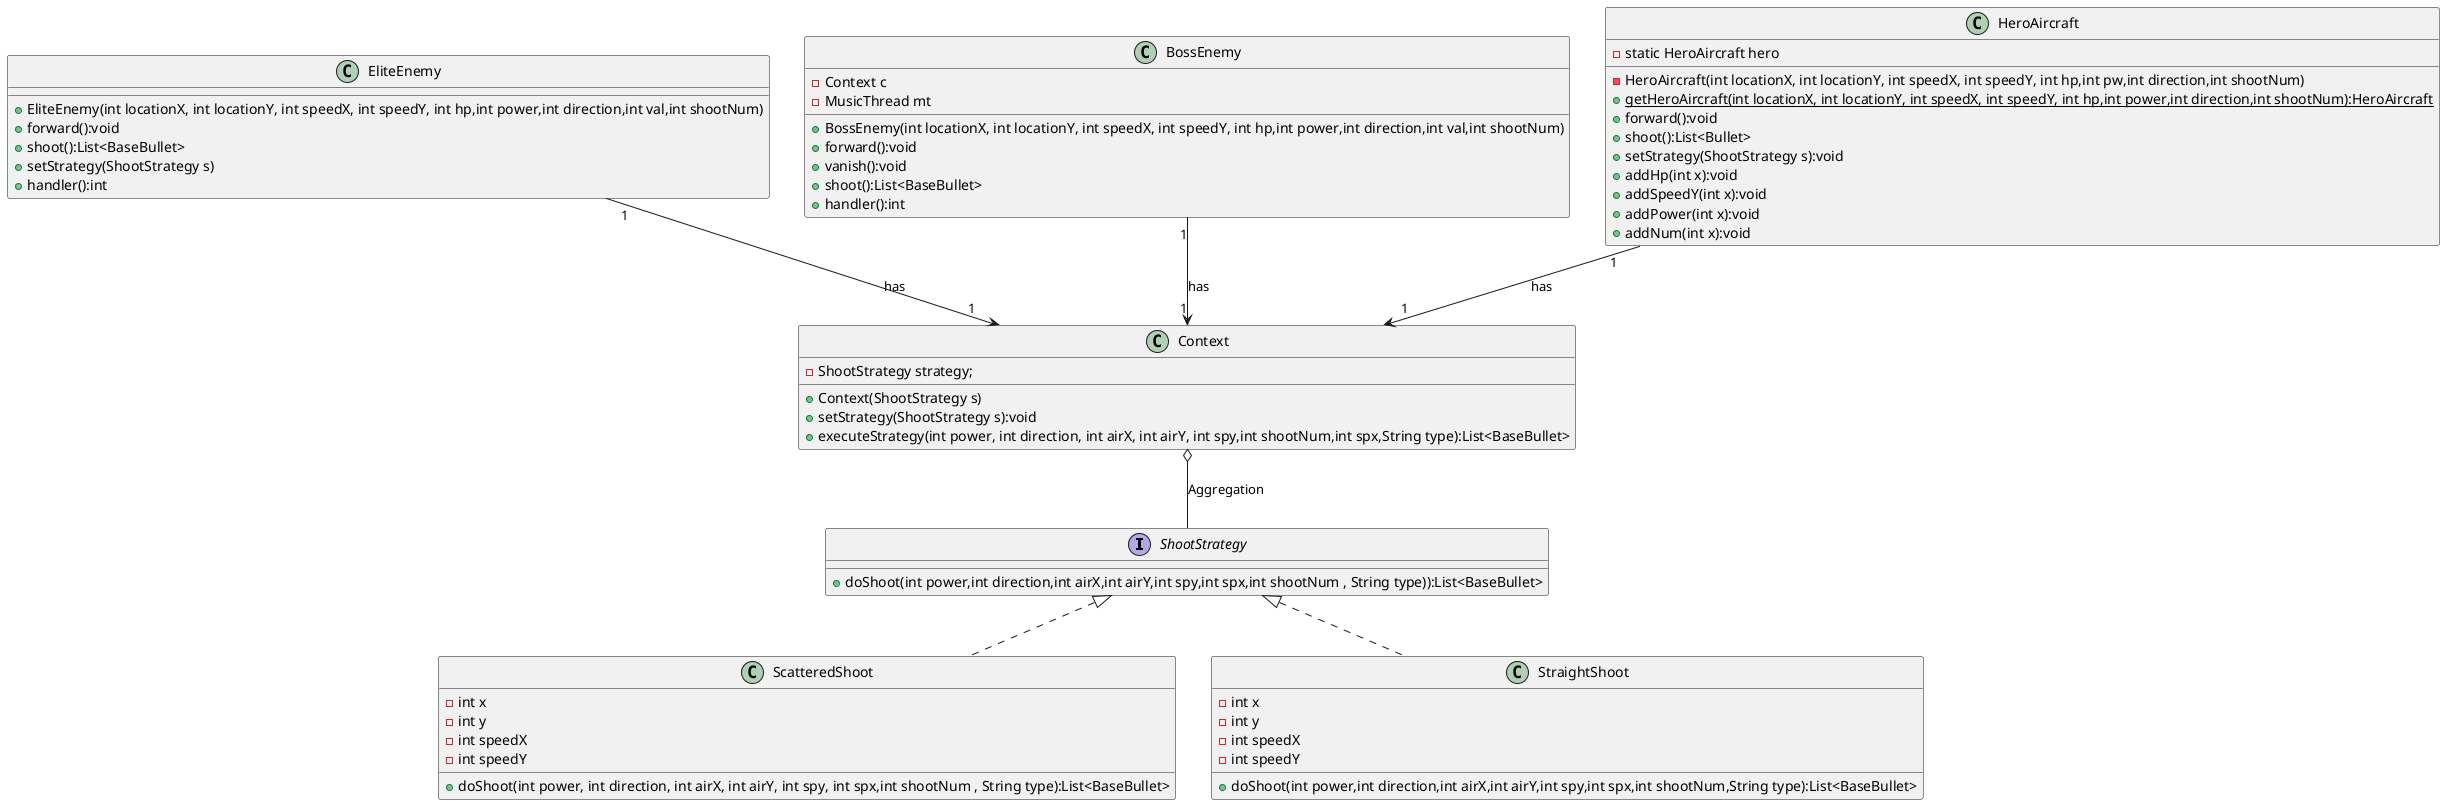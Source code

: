 @startuml
'https://plantuml.com/class-diagram

interface ShootStrategy{
     + doShoot(int power,int direction,int airX,int airY,int spy,int spx,int shootNum , String type)):List<BaseBullet>
}

class ScatteredShoot{
    - int x
    - int y
    - int speedX
    - int speedY
    + doShoot(int power, int direction, int airX, int airY, int spy, int spx,int shootNum , String type):List<BaseBullet>
}

class StraightShoot{
    - int x
    - int y
    - int speedX
    - int speedY
    + doShoot(int power,int direction,int airX,int airY,int spy,int spx,int shootNum,String type):List<BaseBullet>
}


class Context
{
    - ShootStrategy strategy;
    + Context(ShootStrategy s)
    + setStrategy(ShootStrategy s):void
    + executeStrategy(int power, int direction, int airX, int airY, int spy,int shootNum,int spx,String type):List<BaseBullet>
}



class EliteEnemy{
    + EliteEnemy(int locationX, int locationY, int speedX, int speedY, int hp,int power,int direction,int val,int shootNum)
    + forward():void
    + shoot():List<BaseBullet>
    + setStrategy(ShootStrategy s)
    + handler():int
}

class BossEnemy{
    - Context c
    - MusicThread mt
    + BossEnemy(int locationX, int locationY, int speedX, int speedY, int hp,int power,int direction,int val,int shootNum)
    + forward():void
    + vanish():void
    + shoot():List<BaseBullet>
    + handler():int
}


class HeroAircraft {
    - static HeroAircraft hero
    - HeroAircraft(int locationX, int locationY, int speedX, int speedY, int hp,int pw,int direction,int shootNum)
    + {static} getHeroAircraft(int locationX, int locationY, int speedX, int speedY, int hp,int power,int direction,int shootNum):HeroAircraft
    + forward():void
    + shoot():List<Bullet>
    + setStrategy(ShootStrategy s):void
    + addHp(int x):void
    + addSpeedY(int x):void
    + addPower(int x):void
    + addNum(int x):void
}



HeroAircraft "1"-->"1" Context : has
EliteEnemy "1" --> "1" Context :has
BossEnemy "1" --> "1" Context :has
ShootStrategy <|.. StraightShoot
ShootStrategy <|.. ScatteredShoot
Context o-- ShootStrategy:Aggregation

@enduml